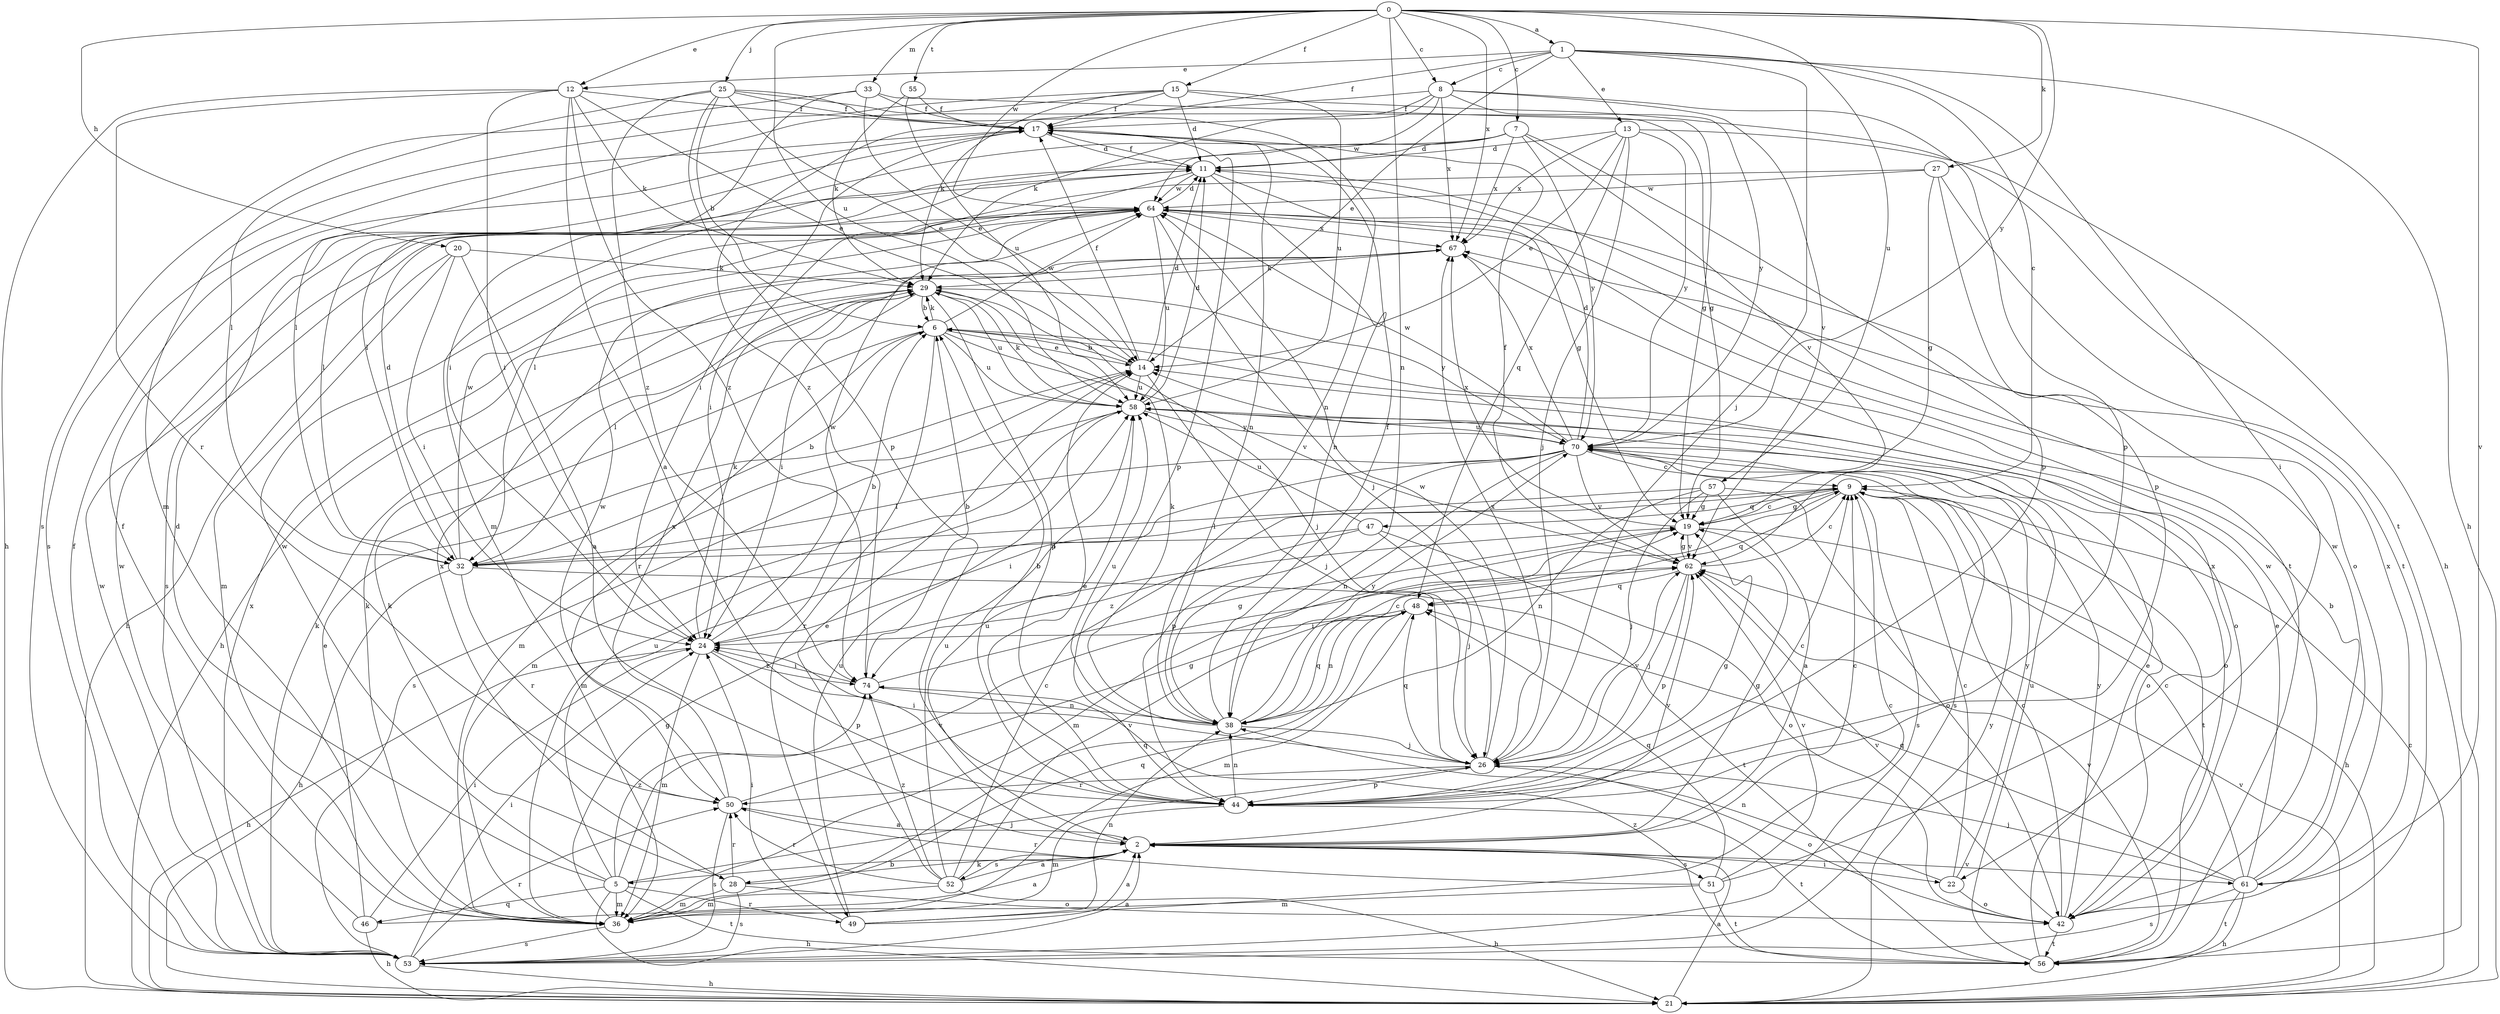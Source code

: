 strict digraph  {
0;
1;
2;
5;
6;
7;
8;
9;
11;
12;
13;
14;
15;
17;
19;
20;
21;
22;
24;
25;
26;
27;
28;
29;
32;
33;
36;
38;
42;
44;
46;
47;
48;
49;
50;
51;
52;
53;
55;
56;
57;
58;
61;
62;
64;
67;
70;
74;
0 -> 1  [label=a];
0 -> 7  [label=c];
0 -> 8  [label=c];
0 -> 12  [label=e];
0 -> 15  [label=f];
0 -> 20  [label=h];
0 -> 25  [label=j];
0 -> 27  [label=k];
0 -> 33  [label=m];
0 -> 38  [label=n];
0 -> 55  [label=t];
0 -> 57  [label=u];
0 -> 58  [label=u];
0 -> 61  [label=v];
0 -> 64  [label=w];
0 -> 67  [label=x];
0 -> 70  [label=y];
1 -> 8  [label=c];
1 -> 9  [label=c];
1 -> 12  [label=e];
1 -> 13  [label=e];
1 -> 14  [label=e];
1 -> 17  [label=f];
1 -> 21  [label=h];
1 -> 22  [label=i];
1 -> 26  [label=j];
2 -> 5  [label=b];
2 -> 9  [label=c];
2 -> 19  [label=g];
2 -> 22  [label=i];
2 -> 28  [label=k];
2 -> 51  [label=s];
2 -> 52  [label=s];
2 -> 58  [label=u];
2 -> 61  [label=v];
2 -> 62  [label=v];
5 -> 11  [label=d];
5 -> 21  [label=h];
5 -> 26  [label=j];
5 -> 36  [label=m];
5 -> 46  [label=q];
5 -> 49  [label=r];
5 -> 56  [label=t];
5 -> 58  [label=u];
5 -> 62  [label=v];
5 -> 64  [label=w];
5 -> 74  [label=z];
6 -> 14  [label=e];
6 -> 28  [label=k];
6 -> 29  [label=k];
6 -> 42  [label=o];
6 -> 49  [label=r];
6 -> 50  [label=r];
6 -> 58  [label=u];
6 -> 62  [label=v];
6 -> 64  [label=w];
7 -> 11  [label=d];
7 -> 32  [label=l];
7 -> 36  [label=m];
7 -> 44  [label=p];
7 -> 62  [label=v];
7 -> 67  [label=x];
7 -> 70  [label=y];
8 -> 17  [label=f];
8 -> 29  [label=k];
8 -> 44  [label=p];
8 -> 62  [label=v];
8 -> 64  [label=w];
8 -> 67  [label=x];
8 -> 70  [label=y];
8 -> 74  [label=z];
9 -> 19  [label=g];
9 -> 24  [label=i];
9 -> 47  [label=q];
9 -> 48  [label=q];
9 -> 53  [label=s];
9 -> 56  [label=t];
11 -> 17  [label=f];
11 -> 19  [label=g];
11 -> 24  [label=i];
11 -> 32  [label=l];
11 -> 38  [label=n];
11 -> 56  [label=t];
11 -> 64  [label=w];
12 -> 2  [label=a];
12 -> 14  [label=e];
12 -> 17  [label=f];
12 -> 21  [label=h];
12 -> 24  [label=i];
12 -> 29  [label=k];
12 -> 50  [label=r];
12 -> 74  [label=z];
13 -> 11  [label=d];
13 -> 14  [label=e];
13 -> 21  [label=h];
13 -> 26  [label=j];
13 -> 48  [label=q];
13 -> 67  [label=x];
13 -> 70  [label=y];
14 -> 6  [label=b];
14 -> 11  [label=d];
14 -> 17  [label=f];
14 -> 26  [label=j];
14 -> 36  [label=m];
14 -> 58  [label=u];
15 -> 11  [label=d];
15 -> 17  [label=f];
15 -> 29  [label=k];
15 -> 32  [label=l];
15 -> 36  [label=m];
15 -> 56  [label=t];
15 -> 58  [label=u];
17 -> 11  [label=d];
17 -> 24  [label=i];
17 -> 38  [label=n];
17 -> 44  [label=p];
17 -> 53  [label=s];
19 -> 9  [label=c];
19 -> 21  [label=h];
19 -> 36  [label=m];
19 -> 62  [label=v];
19 -> 67  [label=x];
20 -> 2  [label=a];
20 -> 21  [label=h];
20 -> 24  [label=i];
20 -> 29  [label=k];
20 -> 36  [label=m];
21 -> 2  [label=a];
21 -> 9  [label=c];
21 -> 62  [label=v];
21 -> 70  [label=y];
22 -> 9  [label=c];
22 -> 38  [label=n];
22 -> 42  [label=o];
22 -> 70  [label=y];
24 -> 6  [label=b];
24 -> 21  [label=h];
24 -> 29  [label=k];
24 -> 36  [label=m];
24 -> 44  [label=p];
24 -> 64  [label=w];
24 -> 74  [label=z];
25 -> 6  [label=b];
25 -> 14  [label=e];
25 -> 17  [label=f];
25 -> 19  [label=g];
25 -> 32  [label=l];
25 -> 38  [label=n];
25 -> 44  [label=p];
25 -> 74  [label=z];
26 -> 24  [label=i];
26 -> 42  [label=o];
26 -> 44  [label=p];
26 -> 48  [label=q];
26 -> 50  [label=r];
26 -> 62  [label=v];
26 -> 64  [label=w];
26 -> 67  [label=x];
27 -> 19  [label=g];
27 -> 32  [label=l];
27 -> 44  [label=p];
27 -> 56  [label=t];
27 -> 64  [label=w];
28 -> 36  [label=m];
28 -> 42  [label=o];
28 -> 48  [label=q];
28 -> 50  [label=r];
28 -> 53  [label=s];
28 -> 67  [label=x];
29 -> 6  [label=b];
29 -> 21  [label=h];
29 -> 24  [label=i];
29 -> 26  [label=j];
29 -> 32  [label=l];
29 -> 44  [label=p];
29 -> 58  [label=u];
29 -> 70  [label=y];
32 -> 6  [label=b];
32 -> 11  [label=d];
32 -> 21  [label=h];
32 -> 50  [label=r];
32 -> 56  [label=t];
32 -> 64  [label=w];
33 -> 14  [label=e];
33 -> 17  [label=f];
33 -> 19  [label=g];
33 -> 24  [label=i];
33 -> 53  [label=s];
36 -> 17  [label=f];
36 -> 19  [label=g];
36 -> 29  [label=k];
36 -> 48  [label=q];
36 -> 53  [label=s];
38 -> 9  [label=c];
38 -> 17  [label=f];
38 -> 26  [label=j];
38 -> 29  [label=k];
38 -> 48  [label=q];
38 -> 58  [label=u];
38 -> 70  [label=y];
42 -> 9  [label=c];
42 -> 56  [label=t];
42 -> 62  [label=v];
42 -> 64  [label=w];
42 -> 70  [label=y];
44 -> 6  [label=b];
44 -> 9  [label=c];
44 -> 14  [label=e];
44 -> 19  [label=g];
44 -> 36  [label=m];
44 -> 38  [label=n];
44 -> 56  [label=t];
46 -> 2  [label=a];
46 -> 14  [label=e];
46 -> 21  [label=h];
46 -> 24  [label=i];
46 -> 64  [label=w];
47 -> 26  [label=j];
47 -> 32  [label=l];
47 -> 42  [label=o];
47 -> 58  [label=u];
47 -> 74  [label=z];
48 -> 24  [label=i];
48 -> 36  [label=m];
48 -> 38  [label=n];
49 -> 2  [label=a];
49 -> 9  [label=c];
49 -> 24  [label=i];
49 -> 38  [label=n];
49 -> 58  [label=u];
50 -> 2  [label=a];
50 -> 19  [label=g];
50 -> 53  [label=s];
50 -> 64  [label=w];
50 -> 67  [label=x];
51 -> 36  [label=m];
51 -> 48  [label=q];
51 -> 50  [label=r];
51 -> 56  [label=t];
51 -> 62  [label=v];
51 -> 67  [label=x];
52 -> 2  [label=a];
52 -> 9  [label=c];
52 -> 14  [label=e];
52 -> 21  [label=h];
52 -> 36  [label=m];
52 -> 50  [label=r];
52 -> 58  [label=u];
52 -> 62  [label=v];
52 -> 74  [label=z];
53 -> 2  [label=a];
53 -> 17  [label=f];
53 -> 21  [label=h];
53 -> 24  [label=i];
53 -> 29  [label=k];
53 -> 50  [label=r];
53 -> 64  [label=w];
53 -> 67  [label=x];
55 -> 17  [label=f];
55 -> 29  [label=k];
55 -> 58  [label=u];
56 -> 14  [label=e];
56 -> 58  [label=u];
56 -> 62  [label=v];
56 -> 74  [label=z];
57 -> 2  [label=a];
57 -> 19  [label=g];
57 -> 26  [label=j];
57 -> 32  [label=l];
57 -> 38  [label=n];
57 -> 42  [label=o];
58 -> 11  [label=d];
58 -> 29  [label=k];
58 -> 36  [label=m];
58 -> 42  [label=o];
58 -> 53  [label=s];
58 -> 70  [label=y];
61 -> 6  [label=b];
61 -> 9  [label=c];
61 -> 14  [label=e];
61 -> 21  [label=h];
61 -> 26  [label=j];
61 -> 48  [label=q];
61 -> 53  [label=s];
61 -> 56  [label=t];
61 -> 64  [label=w];
61 -> 67  [label=x];
62 -> 9  [label=c];
62 -> 17  [label=f];
62 -> 19  [label=g];
62 -> 26  [label=j];
62 -> 44  [label=p];
62 -> 48  [label=q];
64 -> 11  [label=d];
64 -> 26  [label=j];
64 -> 42  [label=o];
64 -> 53  [label=s];
64 -> 58  [label=u];
64 -> 67  [label=x];
67 -> 29  [label=k];
70 -> 9  [label=c];
70 -> 11  [label=d];
70 -> 32  [label=l];
70 -> 36  [label=m];
70 -> 38  [label=n];
70 -> 42  [label=o];
70 -> 44  [label=p];
70 -> 53  [label=s];
70 -> 58  [label=u];
70 -> 62  [label=v];
70 -> 64  [label=w];
70 -> 67  [label=x];
74 -> 6  [label=b];
74 -> 19  [label=g];
74 -> 24  [label=i];
74 -> 38  [label=n];
}
